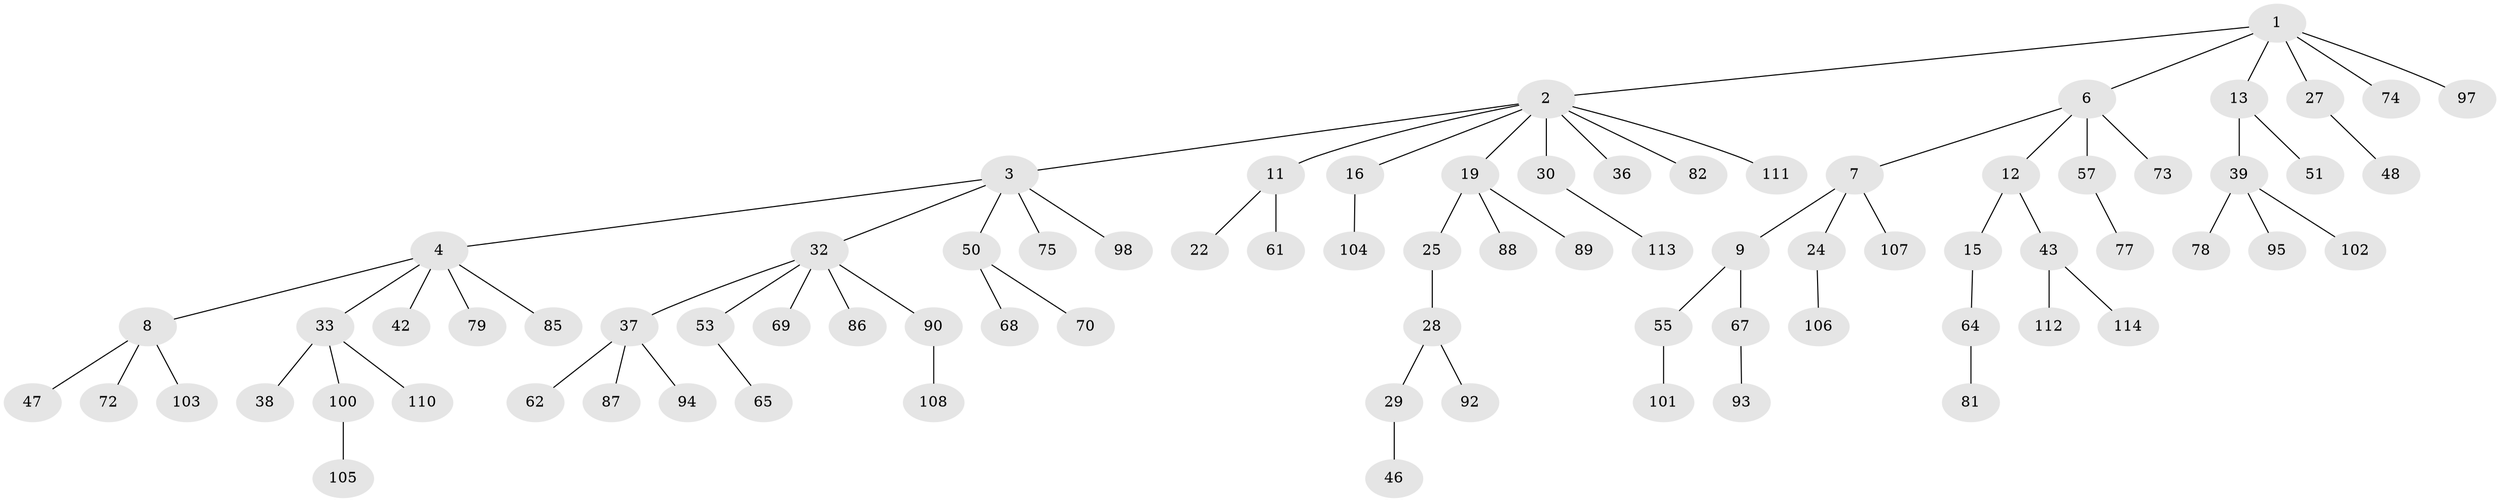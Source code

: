// Generated by graph-tools (version 1.1) at 2025/24/03/03/25 07:24:09]
// undirected, 80 vertices, 79 edges
graph export_dot {
graph [start="1"]
  node [color=gray90,style=filled];
  1 [super="+17"];
  2 [super="+10"];
  3 [super="+5"];
  4 [super="+21"];
  6 [super="+23"];
  7 [super="+41"];
  8;
  9 [super="+44"];
  11 [super="+20"];
  12 [super="+14"];
  13 [super="+34"];
  15 [super="+18"];
  16 [super="+84"];
  19 [super="+59"];
  22;
  24 [super="+26"];
  25 [super="+63"];
  27 [super="+58"];
  28 [super="+52"];
  29 [super="+76"];
  30 [super="+31"];
  32 [super="+40"];
  33 [super="+35"];
  36;
  37 [super="+45"];
  38;
  39 [super="+66"];
  42;
  43 [super="+96"];
  46 [super="+49"];
  47 [super="+83"];
  48;
  50 [super="+60"];
  51 [super="+56"];
  53 [super="+54"];
  55 [super="+71"];
  57;
  61 [super="+99"];
  62;
  64;
  65 [super="+109"];
  67 [super="+80"];
  68;
  69;
  70;
  72;
  73;
  74;
  75;
  77;
  78;
  79;
  81;
  82;
  85;
  86;
  87;
  88;
  89;
  90 [super="+91"];
  92;
  93;
  94;
  95;
  97;
  98;
  100;
  101;
  102;
  103;
  104;
  105;
  106;
  107;
  108;
  110;
  111;
  112;
  113;
  114;
  1 -- 2;
  1 -- 6;
  1 -- 13;
  1 -- 74;
  1 -- 27;
  1 -- 97;
  2 -- 3;
  2 -- 11;
  2 -- 16;
  2 -- 82;
  2 -- 36;
  2 -- 19;
  2 -- 30;
  2 -- 111;
  3 -- 4;
  3 -- 32;
  3 -- 75;
  3 -- 50;
  3 -- 98;
  4 -- 8;
  4 -- 33;
  4 -- 42;
  4 -- 85;
  4 -- 79;
  6 -- 7;
  6 -- 12;
  6 -- 73;
  6 -- 57;
  7 -- 9;
  7 -- 24;
  7 -- 107;
  8 -- 47;
  8 -- 72;
  8 -- 103;
  9 -- 55;
  9 -- 67;
  11 -- 22;
  11 -- 61;
  12 -- 15;
  12 -- 43;
  13 -- 51;
  13 -- 39;
  15 -- 64;
  16 -- 104;
  19 -- 25;
  19 -- 88;
  19 -- 89;
  24 -- 106;
  25 -- 28;
  27 -- 48;
  28 -- 29;
  28 -- 92;
  29 -- 46;
  30 -- 113;
  32 -- 37;
  32 -- 69;
  32 -- 90;
  32 -- 53;
  32 -- 86;
  33 -- 110;
  33 -- 100;
  33 -- 38;
  37 -- 62;
  37 -- 87;
  37 -- 94;
  39 -- 78;
  39 -- 102;
  39 -- 95;
  43 -- 112;
  43 -- 114;
  50 -- 68;
  50 -- 70;
  53 -- 65;
  55 -- 101;
  57 -- 77;
  64 -- 81;
  67 -- 93;
  90 -- 108;
  100 -- 105;
}

